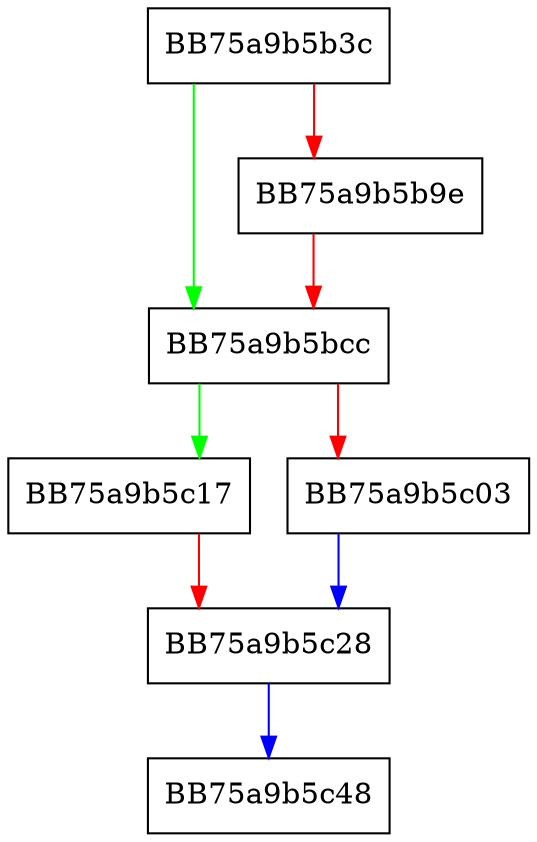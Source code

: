 digraph _process_folder_matching {
  node [shape="box"];
  graph [splines=ortho];
  BB75a9b5b3c -> BB75a9b5bcc [color="green"];
  BB75a9b5b3c -> BB75a9b5b9e [color="red"];
  BB75a9b5b9e -> BB75a9b5bcc [color="red"];
  BB75a9b5bcc -> BB75a9b5c17 [color="green"];
  BB75a9b5bcc -> BB75a9b5c03 [color="red"];
  BB75a9b5c03 -> BB75a9b5c28 [color="blue"];
  BB75a9b5c17 -> BB75a9b5c28 [color="red"];
  BB75a9b5c28 -> BB75a9b5c48 [color="blue"];
}